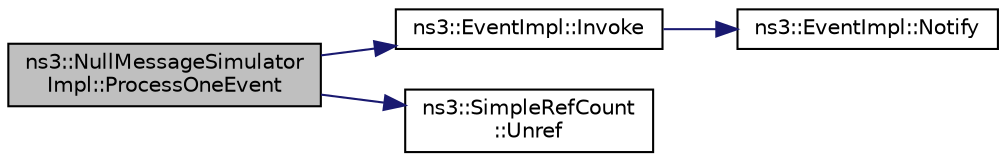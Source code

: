 digraph "ns3::NullMessageSimulatorImpl::ProcessOneEvent"
{
 // LATEX_PDF_SIZE
  edge [fontname="Helvetica",fontsize="10",labelfontname="Helvetica",labelfontsize="10"];
  node [fontname="Helvetica",fontsize="10",shape=record];
  rankdir="LR";
  Node1 [label="ns3::NullMessageSimulator\lImpl::ProcessOneEvent",height=0.2,width=0.4,color="black", fillcolor="grey75", style="filled", fontcolor="black",tooltip="Process the next event on the queue."];
  Node1 -> Node2 [color="midnightblue",fontsize="10",style="solid",fontname="Helvetica"];
  Node2 [label="ns3::EventImpl::Invoke",height=0.2,width=0.4,color="black", fillcolor="white", style="filled",URL="$classns3_1_1_event_impl.html#a5ce561412ea89951be67fc19d389df32",tooltip="Called by the simulation engine to notify the event that it is time to execute."];
  Node2 -> Node3 [color="midnightblue",fontsize="10",style="solid",fontname="Helvetica"];
  Node3 [label="ns3::EventImpl::Notify",height=0.2,width=0.4,color="black", fillcolor="white", style="filled",URL="$classns3_1_1_event_impl.html#aa2bee27987ecafb67ea493f9fc6047a6",tooltip="Implementation for Invoke()."];
  Node1 -> Node4 [color="midnightblue",fontsize="10",style="solid",fontname="Helvetica"];
  Node4 [label="ns3::SimpleRefCount\l::Unref",height=0.2,width=0.4,color="black", fillcolor="white", style="filled",URL="$classns3_1_1_simple_ref_count.html#a092779b0899c44f966e98913ddceeb64",tooltip="Decrement the reference count."];
}
